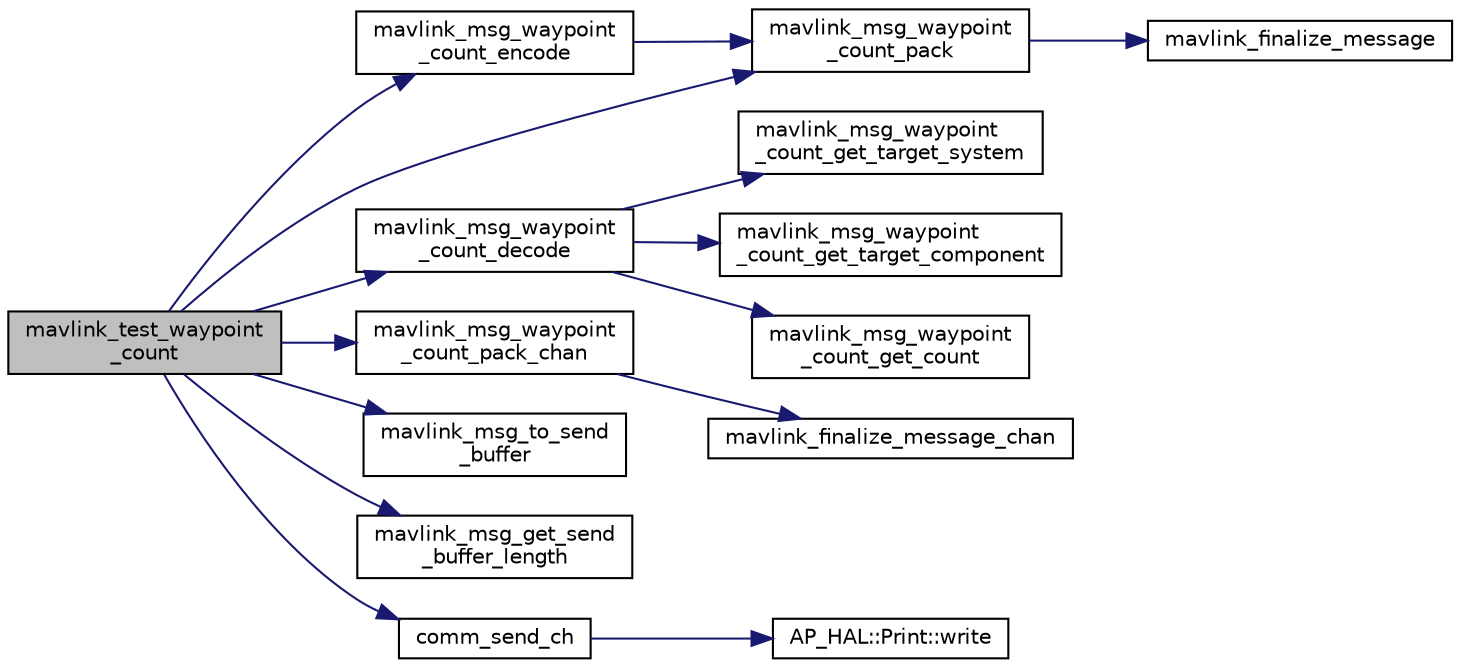 digraph "mavlink_test_waypoint_count"
{
 // INTERACTIVE_SVG=YES
  edge [fontname="Helvetica",fontsize="10",labelfontname="Helvetica",labelfontsize="10"];
  node [fontname="Helvetica",fontsize="10",shape=record];
  rankdir="LR";
  Node1 [label="mavlink_test_waypoint\l_count",height=0.2,width=0.4,color="black", fillcolor="grey75", style="filled" fontcolor="black"];
  Node1 -> Node2 [color="midnightblue",fontsize="10",style="solid",fontname="Helvetica"];
  Node2 [label="mavlink_msg_waypoint\l_count_encode",height=0.2,width=0.4,color="black", fillcolor="white", style="filled",URL="$mavlink__msg__waypoint__count_8h.html#a1ef619fbf71129563f6bad4d2c69e13b",tooltip="Encode a waypoint_count struct into a message. "];
  Node2 -> Node3 [color="midnightblue",fontsize="10",style="solid",fontname="Helvetica"];
  Node3 [label="mavlink_msg_waypoint\l_count_pack",height=0.2,width=0.4,color="black", fillcolor="white", style="filled",URL="$mavlink__msg__waypoint__count_8h.html#a46c93dfed6ddb3cc8d112d30e7441106",tooltip="Pack a waypoint_count message. "];
  Node3 -> Node4 [color="midnightblue",fontsize="10",style="solid",fontname="Helvetica"];
  Node4 [label="mavlink_finalize_message",height=0.2,width=0.4,color="black", fillcolor="white", style="filled",URL="$v0_89_2mavlink__helpers_8h.html#af3bea083c5ec83f5b6570b2bd4a817d0",tooltip="Finalize a MAVLink message with MAVLINK_COMM_0 as default channel. "];
  Node1 -> Node5 [color="midnightblue",fontsize="10",style="solid",fontname="Helvetica"];
  Node5 [label="mavlink_msg_waypoint\l_count_decode",height=0.2,width=0.4,color="black", fillcolor="white", style="filled",URL="$mavlink__msg__waypoint__count_8h.html#a005434c6f0cde96fb7b14f25e9e87a36",tooltip="Decode a waypoint_count message into a struct. "];
  Node5 -> Node6 [color="midnightblue",fontsize="10",style="solid",fontname="Helvetica"];
  Node6 [label="mavlink_msg_waypoint\l_count_get_target_system",height=0.2,width=0.4,color="black", fillcolor="white", style="filled",URL="$mavlink__msg__waypoint__count_8h.html#a3348a0dbed0fa820816e543e976f64f9",tooltip="Send a waypoint_count message. "];
  Node5 -> Node7 [color="midnightblue",fontsize="10",style="solid",fontname="Helvetica"];
  Node7 [label="mavlink_msg_waypoint\l_count_get_target_component",height=0.2,width=0.4,color="black", fillcolor="white", style="filled",URL="$mavlink__msg__waypoint__count_8h.html#a642ef4d823e5d0722d988d8d42db3ef7",tooltip="Get field target_component from waypoint_count message. "];
  Node5 -> Node8 [color="midnightblue",fontsize="10",style="solid",fontname="Helvetica"];
  Node8 [label="mavlink_msg_waypoint\l_count_get_count",height=0.2,width=0.4,color="black", fillcolor="white", style="filled",URL="$mavlink__msg__waypoint__count_8h.html#a9b2e77ffdcfa0810a09cc64e3163821a",tooltip="Get field count from waypoint_count message. "];
  Node1 -> Node3 [color="midnightblue",fontsize="10",style="solid",fontname="Helvetica"];
  Node1 -> Node9 [color="midnightblue",fontsize="10",style="solid",fontname="Helvetica"];
  Node9 [label="mavlink_msg_waypoint\l_count_pack_chan",height=0.2,width=0.4,color="black", fillcolor="white", style="filled",URL="$mavlink__msg__waypoint__count_8h.html#a7d513df7b83d21d3fa66bc0df2c1118f",tooltip="Pack a waypoint_count message on a channel. "];
  Node9 -> Node10 [color="midnightblue",fontsize="10",style="solid",fontname="Helvetica"];
  Node10 [label="mavlink_finalize_message_chan",height=0.2,width=0.4,color="black", fillcolor="white", style="filled",URL="$v0_89_2mavlink__helpers_8h.html#aa66131138fc02101dcc73b4b556ab422",tooltip="Finalize a MAVLink message with channel assignment. "];
  Node1 -> Node11 [color="midnightblue",fontsize="10",style="solid",fontname="Helvetica"];
  Node11 [label="mavlink_msg_to_send\l_buffer",height=0.2,width=0.4,color="black", fillcolor="white", style="filled",URL="$v0_89_2mavlink__helpers_8h.html#afea0a9befa84822fd62c2899ea0d849e",tooltip="Pack a message to send it over a serial byte stream. "];
  Node1 -> Node12 [color="midnightblue",fontsize="10",style="solid",fontname="Helvetica"];
  Node12 [label="mavlink_msg_get_send\l_buffer_length",height=0.2,width=0.4,color="black", fillcolor="white", style="filled",URL="$v0_89_2protocol_8h.html#aa86c08f27aabb7a2e12a67f189f590c8",tooltip="Get the required buffer size for this message. "];
  Node1 -> Node13 [color="midnightblue",fontsize="10",style="solid",fontname="Helvetica"];
  Node13 [label="comm_send_ch",height=0.2,width=0.4,color="black", fillcolor="white", style="filled",URL="$GCS__MAVLink_8h.html#ab753873a1ee10adedd0ce246311468f8"];
  Node13 -> Node14 [color="midnightblue",fontsize="10",style="solid",fontname="Helvetica"];
  Node14 [label="AP_HAL::Print::write",height=0.2,width=0.4,color="black", fillcolor="white", style="filled",URL="$classAP__HAL_1_1Print.html#acc65391952a43334f8f5c9bef341f501"];
}
